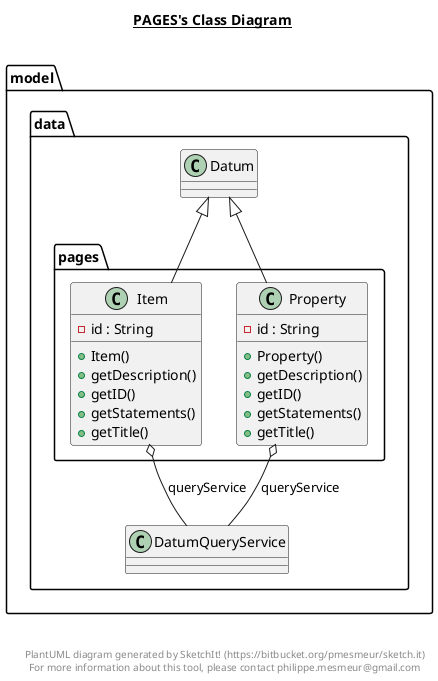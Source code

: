 @startuml

title __PAGES's Class Diagram__\n

  namespace model.data {
    namespace pages {
      class model.data.pages.Item {
          - id : String
          + Item()
          + getDescription()
          + getID()
          + getStatements()
          + getTitle()
      }
    }
  }
  

  namespace model.data {
    namespace pages {
      class model.data.pages.Property {
          - id : String
          + Property()
          + getDescription()
          + getID()
          + getStatements()
          + getTitle()
      }
    }
  }
  

  model.data.pages.Item -up-|> model.data.Datum
  model.data.pages.Item o-- model.data.DatumQueryService : queryService
  model.data.pages.Property -up-|> model.data.Datum
  model.data.pages.Property o-- model.data.DatumQueryService : queryService


right footer


PlantUML diagram generated by SketchIt! (https://bitbucket.org/pmesmeur/sketch.it)
For more information about this tool, please contact philippe.mesmeur@gmail.com
endfooter

@enduml
